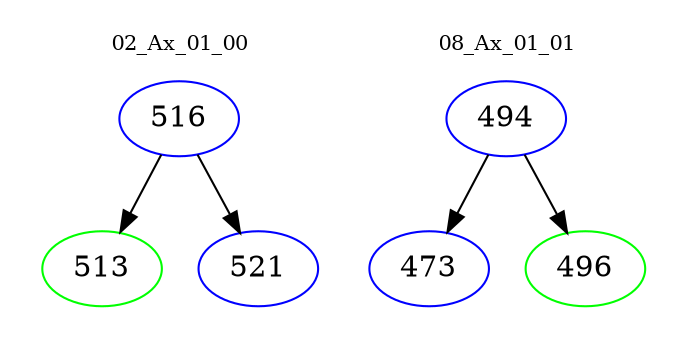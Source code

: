 digraph{
subgraph cluster_0 {
color = white
label = "02_Ax_01_00";
fontsize=10;
T0_516 [label="516", color="blue"]
T0_516 -> T0_513 [color="black"]
T0_513 [label="513", color="green"]
T0_516 -> T0_521 [color="black"]
T0_521 [label="521", color="blue"]
}
subgraph cluster_1 {
color = white
label = "08_Ax_01_01";
fontsize=10;
T1_494 [label="494", color="blue"]
T1_494 -> T1_473 [color="black"]
T1_473 [label="473", color="blue"]
T1_494 -> T1_496 [color="black"]
T1_496 [label="496", color="green"]
}
}
